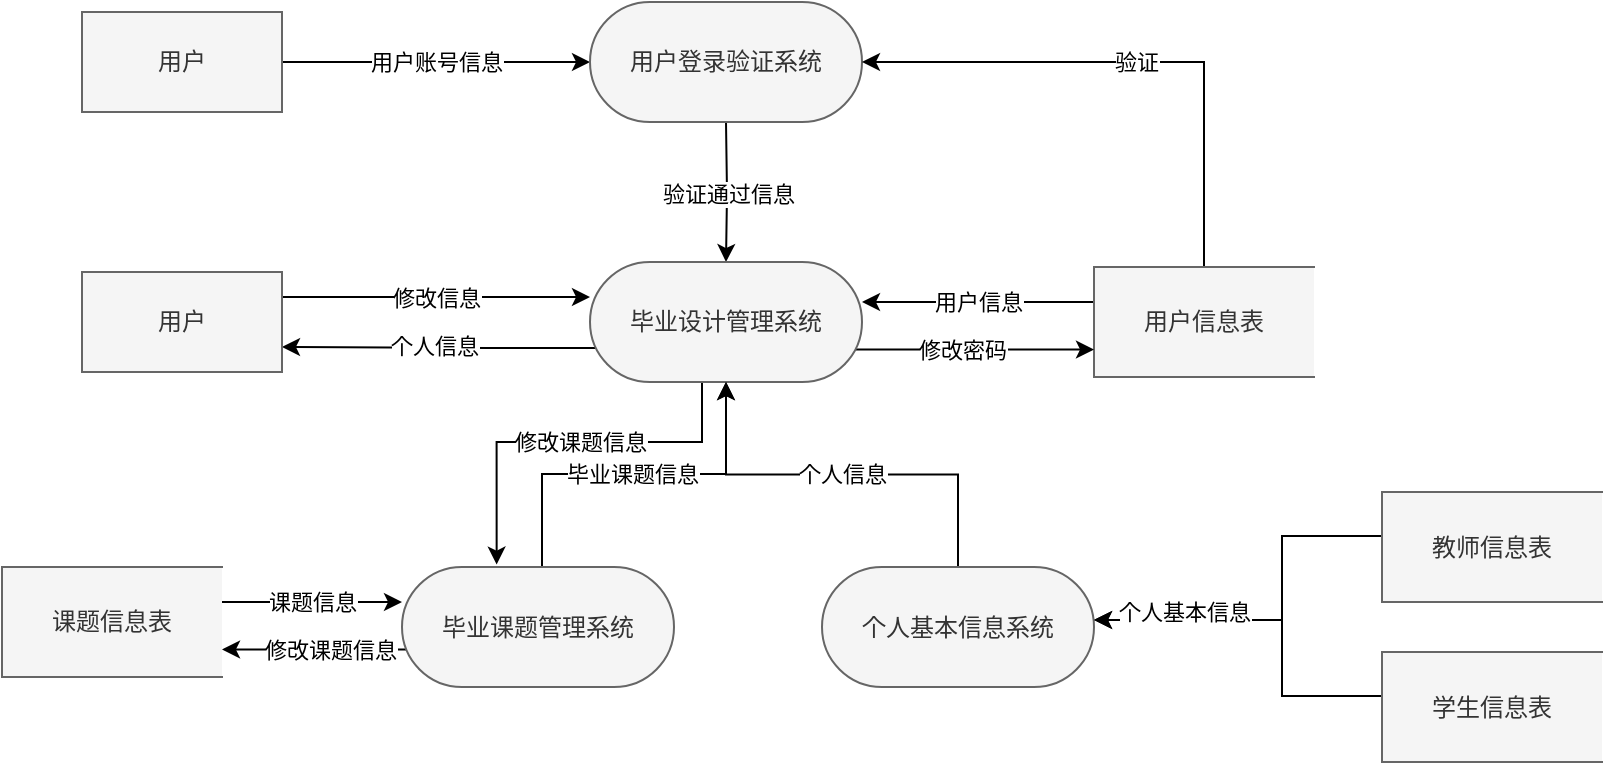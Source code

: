 <mxfile version="21.2.1" type="device">
  <diagram name="第 1 页" id="ziG5TAODmwmBnbJpqB5O">
    <mxGraphModel dx="894" dy="1254" grid="1" gridSize="10" guides="1" tooltips="1" connect="1" arrows="1" fold="1" page="1" pageScale="1" pageWidth="827" pageHeight="1169" math="0" shadow="0">
      <root>
        <mxCell id="0" />
        <mxCell id="1" parent="0" />
        <mxCell id="jz2McsZ3znvhsZjpb7ZU-4" value="用户账号信息" style="edgeStyle=orthogonalEdgeStyle;rounded=0;orthogonalLoop=1;jettySize=auto;html=1;" edge="1" parent="1" source="jz2McsZ3znvhsZjpb7ZU-2" target="jz2McsZ3znvhsZjpb7ZU-3">
          <mxGeometry relative="1" as="geometry" />
        </mxCell>
        <mxCell id="jz2McsZ3znvhsZjpb7ZU-2" value="用户" style="html=1;dashed=0;whiteSpace=wrap;fillColor=#f5f5f5;fontColor=#333333;strokeColor=#666666;" vertex="1" parent="1">
          <mxGeometry x="60" y="245" width="100" height="50" as="geometry" />
        </mxCell>
        <mxCell id="jz2McsZ3znvhsZjpb7ZU-10" value="验证通过信息" style="edgeStyle=orthogonalEdgeStyle;rounded=0;orthogonalLoop=1;jettySize=auto;html=1;" edge="1" parent="1" target="jz2McsZ3znvhsZjpb7ZU-9">
          <mxGeometry relative="1" as="geometry">
            <mxPoint x="382" y="300" as="sourcePoint" />
          </mxGeometry>
        </mxCell>
        <mxCell id="jz2McsZ3znvhsZjpb7ZU-3" value="用户登录验证系统" style="html=1;dashed=0;whiteSpace=wrap;shape=mxgraph.dfd.start;fillColor=#f5f5f5;fontColor=#333333;strokeColor=#666666;" vertex="1" parent="1">
          <mxGeometry x="314" y="240" width="136" height="60" as="geometry" />
        </mxCell>
        <mxCell id="jz2McsZ3znvhsZjpb7ZU-13" value="用户信息&lt;br&gt;" style="edgeStyle=orthogonalEdgeStyle;rounded=0;orthogonalLoop=1;jettySize=auto;html=1;" edge="1" parent="1" source="jz2McsZ3znvhsZjpb7ZU-7" target="jz2McsZ3znvhsZjpb7ZU-9">
          <mxGeometry relative="1" as="geometry">
            <Array as="points">
              <mxPoint x="470" y="390" />
              <mxPoint x="470" y="390" />
            </Array>
          </mxGeometry>
        </mxCell>
        <mxCell id="jz2McsZ3znvhsZjpb7ZU-14" value="验证" style="edgeStyle=orthogonalEdgeStyle;rounded=0;orthogonalLoop=1;jettySize=auto;html=1;exitX=0.5;exitY=0;exitDx=0;exitDy=0;entryX=1;entryY=0.5;entryDx=0;entryDy=0;entryPerimeter=0;" edge="1" parent="1" source="jz2McsZ3znvhsZjpb7ZU-7" target="jz2McsZ3znvhsZjpb7ZU-3">
          <mxGeometry relative="1" as="geometry" />
        </mxCell>
        <mxCell id="jz2McsZ3znvhsZjpb7ZU-7" value="用户信息表" style="html=1;dashed=0;whiteSpace=wrap;shape=partialRectangle;right=0;fillColor=#f5f5f5;fontColor=#333333;strokeColor=#666666;" vertex="1" parent="1">
          <mxGeometry x="566" y="372.5" width="110" height="55" as="geometry" />
        </mxCell>
        <mxCell id="jz2McsZ3znvhsZjpb7ZU-40" style="edgeStyle=orthogonalEdgeStyle;rounded=0;orthogonalLoop=1;jettySize=auto;html=1;exitX=0;exitY=0;exitDx=8.79;exitDy=51.21;exitPerimeter=0;entryX=1;entryY=0.75;entryDx=0;entryDy=0;" edge="1" parent="1" source="jz2McsZ3znvhsZjpb7ZU-9" target="jz2McsZ3znvhsZjpb7ZU-25">
          <mxGeometry relative="1" as="geometry">
            <Array as="points">
              <mxPoint x="323" y="413" />
              <mxPoint x="262" y="413" />
            </Array>
          </mxGeometry>
        </mxCell>
        <mxCell id="jz2McsZ3znvhsZjpb7ZU-41" value="个人信息" style="edgeLabel;html=1;align=center;verticalAlign=middle;resizable=0;points=[];" vertex="1" connectable="0" parent="jz2McsZ3znvhsZjpb7ZU-40">
          <mxGeometry x="0.111" y="-1" relative="1" as="geometry">
            <mxPoint as="offset" />
          </mxGeometry>
        </mxCell>
        <mxCell id="jz2McsZ3znvhsZjpb7ZU-51" value="修改密码" style="edgeStyle=orthogonalEdgeStyle;rounded=0;orthogonalLoop=1;jettySize=auto;html=1;exitX=0;exitY=0;exitDx=127.21;exitDy=51.21;exitPerimeter=0;entryX=0;entryY=0.75;entryDx=0;entryDy=0;" edge="1" parent="1" source="jz2McsZ3znvhsZjpb7ZU-9" target="jz2McsZ3znvhsZjpb7ZU-7">
          <mxGeometry relative="1" as="geometry">
            <Array as="points">
              <mxPoint x="441" y="414" />
            </Array>
          </mxGeometry>
        </mxCell>
        <mxCell id="jz2McsZ3znvhsZjpb7ZU-54" value="修改课题信息" style="edgeStyle=orthogonalEdgeStyle;rounded=0;orthogonalLoop=1;jettySize=auto;html=1;exitX=0.5;exitY=0.5;exitDx=0;exitDy=30;exitPerimeter=0;entryX=0.348;entryY=-0.02;entryDx=0;entryDy=0;entryPerimeter=0;" edge="1" parent="1" source="jz2McsZ3znvhsZjpb7ZU-9" target="jz2McsZ3znvhsZjpb7ZU-42">
          <mxGeometry relative="1" as="geometry">
            <Array as="points">
              <mxPoint x="370" y="430" />
              <mxPoint x="370" y="460" />
              <mxPoint x="267" y="460" />
            </Array>
          </mxGeometry>
        </mxCell>
        <mxCell id="jz2McsZ3znvhsZjpb7ZU-9" value="毕业设计管理系统" style="html=1;dashed=0;whiteSpace=wrap;shape=mxgraph.dfd.start;fillColor=#f5f5f5;fontColor=#333333;strokeColor=#666666;" vertex="1" parent="1">
          <mxGeometry x="314" y="370" width="136" height="60" as="geometry" />
        </mxCell>
        <mxCell id="jz2McsZ3znvhsZjpb7ZU-21" value="个人信息" style="edgeStyle=orthogonalEdgeStyle;rounded=0;orthogonalLoop=1;jettySize=auto;html=1;" edge="1" parent="1" source="jz2McsZ3znvhsZjpb7ZU-16" target="jz2McsZ3znvhsZjpb7ZU-9">
          <mxGeometry relative="1" as="geometry" />
        </mxCell>
        <mxCell id="jz2McsZ3znvhsZjpb7ZU-16" value="个人基本信息系统" style="html=1;dashed=0;whiteSpace=wrap;shape=mxgraph.dfd.start;fillColor=#f5f5f5;fontColor=#333333;strokeColor=#666666;" vertex="1" parent="1">
          <mxGeometry x="430" y="522.5" width="136" height="60" as="geometry" />
        </mxCell>
        <mxCell id="jz2McsZ3znvhsZjpb7ZU-22" value="" style="edgeStyle=orthogonalEdgeStyle;rounded=0;orthogonalLoop=1;jettySize=auto;html=1;" edge="1" parent="1" source="jz2McsZ3znvhsZjpb7ZU-17" target="jz2McsZ3znvhsZjpb7ZU-16">
          <mxGeometry relative="1" as="geometry">
            <Array as="points">
              <mxPoint x="660" y="507" />
              <mxPoint x="660" y="549" />
            </Array>
          </mxGeometry>
        </mxCell>
        <mxCell id="jz2McsZ3znvhsZjpb7ZU-17" value="教师信息表" style="html=1;dashed=0;whiteSpace=wrap;shape=partialRectangle;right=0;fillColor=#f5f5f5;fontColor=#333333;strokeColor=#666666;" vertex="1" parent="1">
          <mxGeometry x="710" y="485" width="110" height="55" as="geometry" />
        </mxCell>
        <mxCell id="jz2McsZ3znvhsZjpb7ZU-23" value="" style="edgeStyle=orthogonalEdgeStyle;rounded=0;orthogonalLoop=1;jettySize=auto;html=1;" edge="1" parent="1" source="jz2McsZ3znvhsZjpb7ZU-18" target="jz2McsZ3znvhsZjpb7ZU-16">
          <mxGeometry relative="1" as="geometry">
            <Array as="points">
              <mxPoint x="660" y="587" />
              <mxPoint x="660" y="549" />
            </Array>
          </mxGeometry>
        </mxCell>
        <mxCell id="jz2McsZ3znvhsZjpb7ZU-24" value="个人基本信息" style="edgeLabel;html=1;align=center;verticalAlign=middle;resizable=0;points=[];" vertex="1" connectable="0" parent="jz2McsZ3znvhsZjpb7ZU-23">
          <mxGeometry x="0.504" y="-4" relative="1" as="geometry">
            <mxPoint as="offset" />
          </mxGeometry>
        </mxCell>
        <mxCell id="jz2McsZ3znvhsZjpb7ZU-18" value="学生信息表" style="html=1;dashed=0;whiteSpace=wrap;shape=partialRectangle;right=0;fillColor=#f5f5f5;fontColor=#333333;strokeColor=#666666;" vertex="1" parent="1">
          <mxGeometry x="710" y="565" width="110" height="55" as="geometry" />
        </mxCell>
        <mxCell id="jz2McsZ3znvhsZjpb7ZU-38" value="修改信息" style="edgeStyle=orthogonalEdgeStyle;rounded=0;orthogonalLoop=1;jettySize=auto;html=1;exitX=1;exitY=0.25;exitDx=0;exitDy=0;" edge="1" parent="1" source="jz2McsZ3znvhsZjpb7ZU-25" target="jz2McsZ3znvhsZjpb7ZU-9">
          <mxGeometry relative="1" as="geometry">
            <Array as="points">
              <mxPoint x="290" y="387" />
              <mxPoint x="290" y="387" />
            </Array>
          </mxGeometry>
        </mxCell>
        <mxCell id="jz2McsZ3znvhsZjpb7ZU-25" value="用户" style="html=1;dashed=0;whiteSpace=wrap;fillColor=#f5f5f5;fontColor=#333333;strokeColor=#666666;" vertex="1" parent="1">
          <mxGeometry x="60" y="375" width="100" height="50" as="geometry" />
        </mxCell>
        <mxCell id="jz2McsZ3znvhsZjpb7ZU-44" value="毕业课题信息" style="edgeStyle=orthogonalEdgeStyle;rounded=0;orthogonalLoop=1;jettySize=auto;html=1;exitX=0.5;exitY=0.5;exitDx=0;exitDy=-30;exitPerimeter=0;entryX=0.5;entryY=0.5;entryDx=0;entryDy=30;entryPerimeter=0;" edge="1" parent="1" source="jz2McsZ3znvhsZjpb7ZU-42" target="jz2McsZ3znvhsZjpb7ZU-9">
          <mxGeometry relative="1" as="geometry">
            <Array as="points">
              <mxPoint x="290" y="523" />
              <mxPoint x="290" y="476" />
              <mxPoint x="382" y="476" />
            </Array>
          </mxGeometry>
        </mxCell>
        <mxCell id="jz2McsZ3znvhsZjpb7ZU-57" value="修改课题信息" style="edgeStyle=orthogonalEdgeStyle;rounded=0;orthogonalLoop=1;jettySize=auto;html=1;exitX=0;exitY=0;exitDx=8.79;exitDy=51.21;exitPerimeter=0;entryX=1;entryY=0.75;entryDx=0;entryDy=0;" edge="1" parent="1" source="jz2McsZ3znvhsZjpb7ZU-42" target="jz2McsZ3znvhsZjpb7ZU-48">
          <mxGeometry relative="1" as="geometry">
            <Array as="points">
              <mxPoint x="229" y="564" />
            </Array>
          </mxGeometry>
        </mxCell>
        <mxCell id="jz2McsZ3znvhsZjpb7ZU-42" value="毕业课题管理系统" style="html=1;dashed=0;whiteSpace=wrap;shape=mxgraph.dfd.start;fillColor=#f5f5f5;fontColor=#333333;strokeColor=#666666;" vertex="1" parent="1">
          <mxGeometry x="220" y="522.5" width="136" height="60" as="geometry" />
        </mxCell>
        <mxCell id="jz2McsZ3znvhsZjpb7ZU-49" value="课题信息" style="edgeStyle=orthogonalEdgeStyle;rounded=0;orthogonalLoop=1;jettySize=auto;html=1;" edge="1" parent="1" source="jz2McsZ3znvhsZjpb7ZU-48" target="jz2McsZ3znvhsZjpb7ZU-42">
          <mxGeometry relative="1" as="geometry">
            <Array as="points">
              <mxPoint x="200" y="540" />
              <mxPoint x="200" y="540" />
            </Array>
          </mxGeometry>
        </mxCell>
        <mxCell id="jz2McsZ3znvhsZjpb7ZU-48" value="课题信息表" style="html=1;dashed=0;whiteSpace=wrap;shape=partialRectangle;right=0;fillColor=#f5f5f5;fontColor=#333333;strokeColor=#666666;" vertex="1" parent="1">
          <mxGeometry x="20" y="522.5" width="110" height="55" as="geometry" />
        </mxCell>
      </root>
    </mxGraphModel>
  </diagram>
</mxfile>
